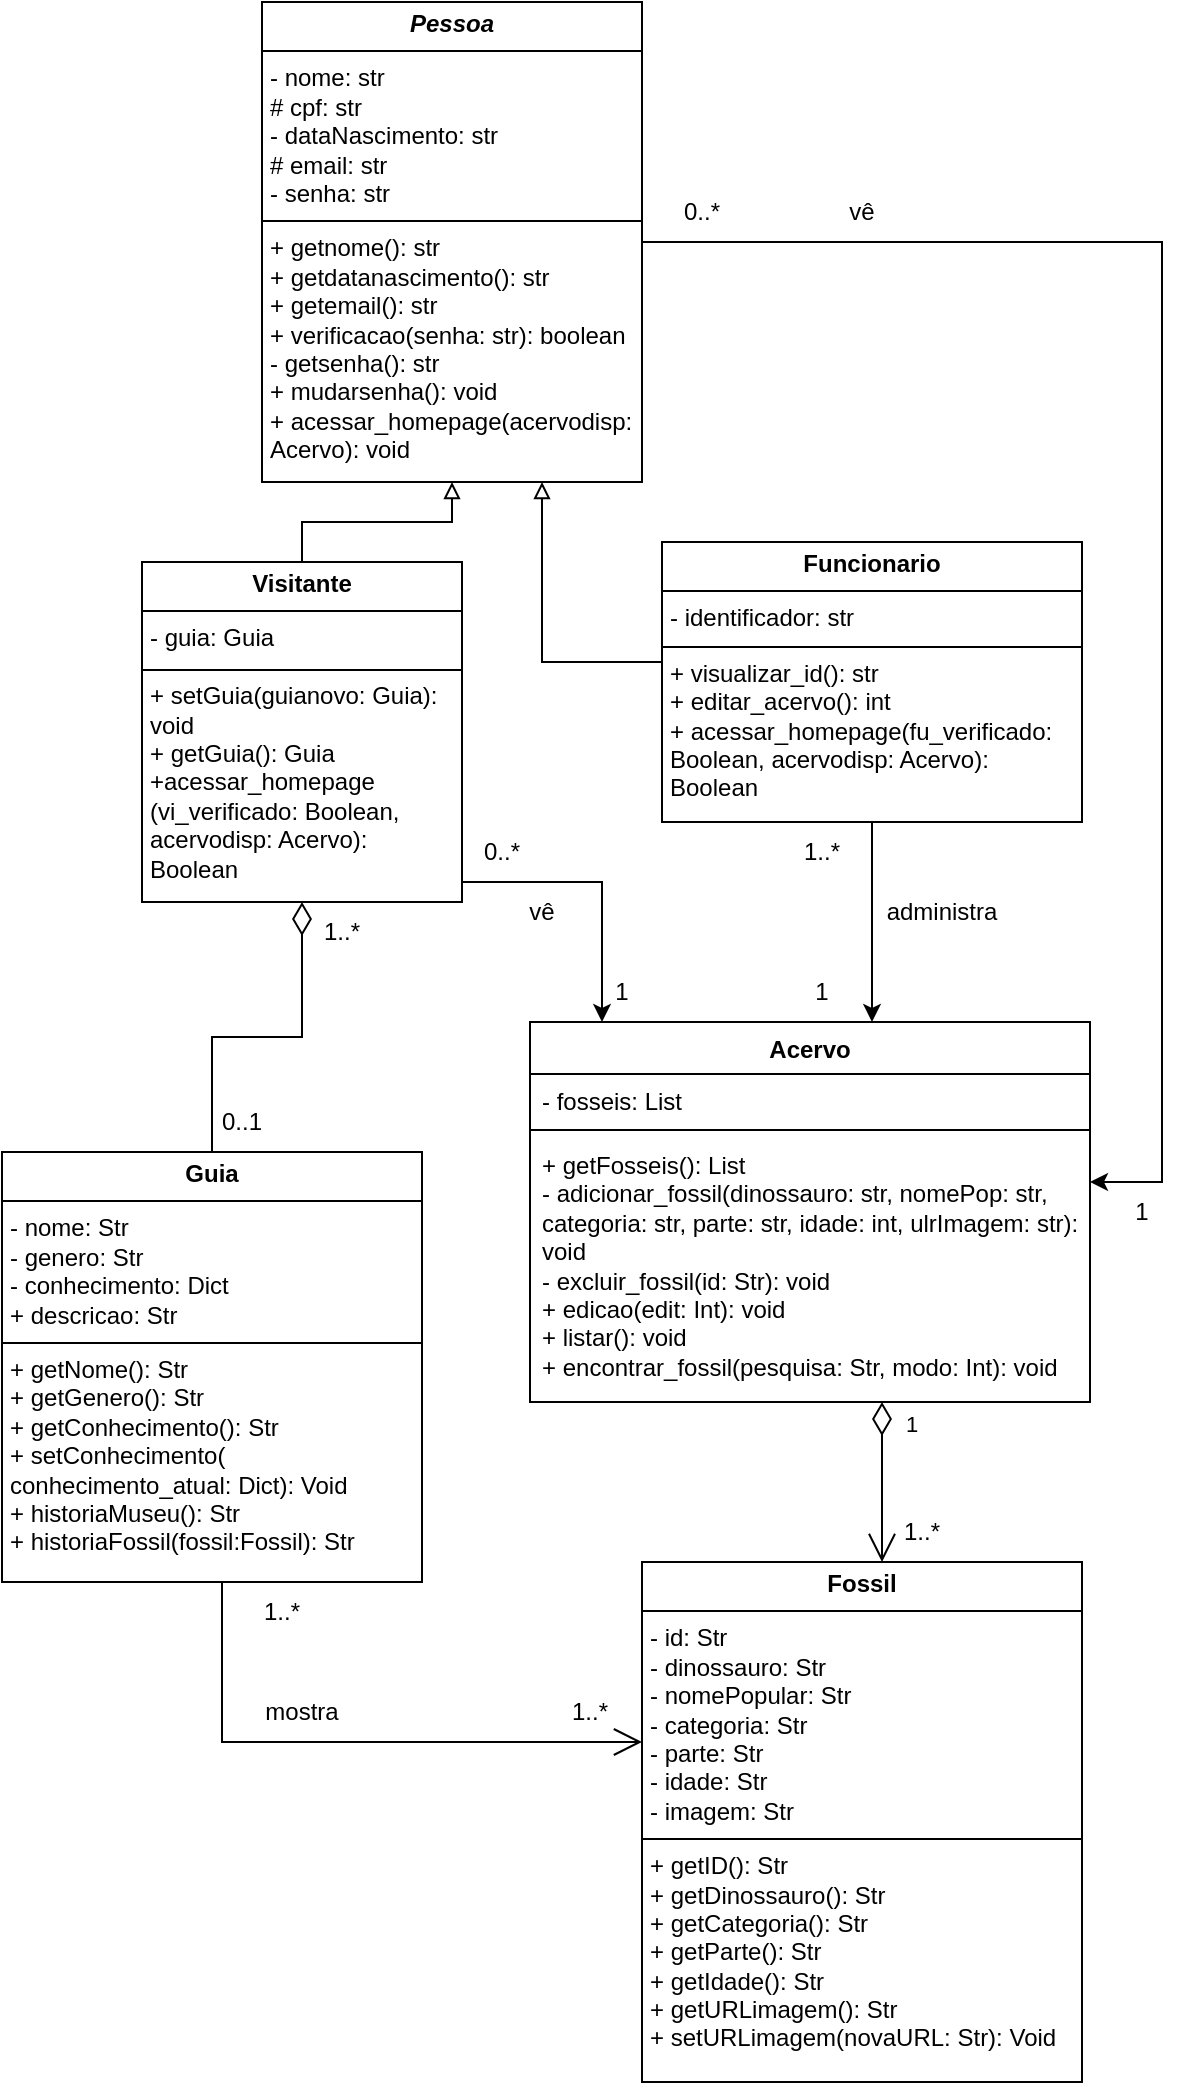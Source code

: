 <mxfile version="25.0.3">
  <diagram name="Página-1" id="xMBLjgHwu8_9Ey4e87Mu">
    <mxGraphModel dx="956" dy="387" grid="1" gridSize="10" guides="1" tooltips="1" connect="1" arrows="1" fold="1" page="1" pageScale="1" pageWidth="827" pageHeight="1169" math="0" shadow="0">
      <root>
        <mxCell id="0" />
        <mxCell id="1" parent="0" />
        <mxCell id="WWB1QtBmt00bxEmmquas-6" style="edgeStyle=orthogonalEdgeStyle;rounded=0;orthogonalLoop=1;jettySize=auto;html=1;" edge="1" parent="1" source="QGTMMUV1N1az6ob_RiHV-1" target="ZSzZyokpukPjl3Q3LuYp-4">
          <mxGeometry relative="1" as="geometry">
            <Array as="points">
              <mxPoint x="730" y="130" />
              <mxPoint x="730" y="600" />
            </Array>
          </mxGeometry>
        </mxCell>
        <mxCell id="QGTMMUV1N1az6ob_RiHV-1" value="&lt;p style=&quot;margin:0px;margin-top:4px;text-align:center;&quot;&gt;&lt;b&gt;&lt;i&gt;Pessoa&lt;/i&gt;&lt;/b&gt;&lt;/p&gt;&lt;hr size=&quot;1&quot; style=&quot;border-style:solid;&quot;&gt;&lt;p style=&quot;margin:0px;margin-left:4px;&quot;&gt;- nome: str&lt;/p&gt;&lt;p style=&quot;margin:0px;margin-left:4px;&quot;&gt;# cpf: str&lt;/p&gt;&lt;p style=&quot;margin:0px;margin-left:4px;&quot;&gt;- dataNascimento: str&lt;/p&gt;&lt;p style=&quot;margin:0px;margin-left:4px;&quot;&gt;# email: str&lt;/p&gt;&lt;p style=&quot;margin:0px;margin-left:4px;&quot;&gt;- senha: str&lt;/p&gt;&lt;hr size=&quot;1&quot; style=&quot;border-style:solid;&quot;&gt;&lt;p style=&quot;margin:0px;margin-left:4px;&quot;&gt;&lt;span style=&quot;background-color: initial;&quot;&gt;+ getnome(): str&lt;/span&gt;&lt;/p&gt;&lt;p style=&quot;margin:0px;margin-left:4px;&quot;&gt;&lt;span style=&quot;background-color: initial;&quot;&gt;+ getdatanascimento(): str&lt;/span&gt;&lt;/p&gt;&lt;p style=&quot;margin:0px;margin-left:4px;&quot;&gt;&lt;span style=&quot;background-color: initial;&quot;&gt;+ getemail(): str&lt;/span&gt;&lt;/p&gt;&lt;p style=&quot;margin:0px;margin-left:4px;&quot;&gt;&lt;span style=&quot;background-color: initial;&quot;&gt;+ verificacao(senha: str): boolean&lt;/span&gt;&lt;/p&gt;&lt;p style=&quot;margin:0px;margin-left:4px;&quot;&gt;&lt;span style=&quot;background-color: initial;&quot;&gt;- getsenha(): str&lt;/span&gt;&lt;/p&gt;&lt;p style=&quot;margin:0px;margin-left:4px;&quot;&gt;&lt;span style=&quot;background-color: initial;&quot;&gt;+ mudarsenha(): void&lt;/span&gt;&lt;/p&gt;&lt;p style=&quot;margin:0px;margin-left:4px;&quot;&gt;+ acessar_homepage(acervodisp: Acervo): void&lt;/p&gt;" style="verticalAlign=top;align=left;overflow=fill;html=1;whiteSpace=wrap;" parent="1" vertex="1">
          <mxGeometry x="280" y="10" width="190" height="240" as="geometry" />
        </mxCell>
        <mxCell id="ZSzZyokpukPjl3Q3LuYp-15" style="edgeStyle=orthogonalEdgeStyle;rounded=0;orthogonalLoop=1;jettySize=auto;html=1;endArrow=none;endFill=0;startArrow=diamondThin;startFill=0;endSize=12;startSize=14;" parent="1" source="QGTMMUV1N1az6ob_RiHV-2" target="QGTMMUV1N1az6ob_RiHV-6" edge="1">
          <mxGeometry relative="1" as="geometry" />
        </mxCell>
        <mxCell id="WWB1QtBmt00bxEmmquas-5" style="edgeStyle=orthogonalEdgeStyle;rounded=0;orthogonalLoop=1;jettySize=auto;html=1;" edge="1" parent="1" source="QGTMMUV1N1az6ob_RiHV-2" target="ZSzZyokpukPjl3Q3LuYp-1">
          <mxGeometry relative="1" as="geometry">
            <Array as="points">
              <mxPoint x="450" y="450" />
            </Array>
          </mxGeometry>
        </mxCell>
        <mxCell id="QGTMMUV1N1az6ob_RiHV-2" value="&lt;p style=&quot;margin:0px;margin-top:4px;text-align:center;&quot;&gt;&lt;b&gt;Visitante&lt;/b&gt;&lt;/p&gt;&lt;hr size=&quot;1&quot; style=&quot;border-style:solid;&quot;&gt;&lt;p style=&quot;margin:0px;margin-left:4px;&quot;&gt;&lt;span style=&quot;background-color: initial;&quot;&gt;- guia: Guia&lt;/span&gt;&lt;/p&gt;&lt;p style=&quot;margin:0px;margin-left:4px;&quot;&gt;&lt;span style=&quot;background-color: initial;&quot;&gt;&lt;br&gt;&lt;/span&gt;&lt;/p&gt;&lt;p style=&quot;margin:0px;margin-left:4px;&quot;&gt;&lt;span style=&quot;background-color: initial;&quot;&gt;+ setGuia(guianovo: Guia): void&lt;/span&gt;&lt;/p&gt;&lt;p style=&quot;margin:0px;margin-left:4px;&quot;&gt;&lt;span style=&quot;background-color: initial;&quot;&gt;+ getGuia(): Guia&lt;/span&gt;&lt;/p&gt;&lt;p style=&quot;margin:0px;margin-left:4px;&quot;&gt;+acessar_homepage (vi_verificado: Boolean, acervodisp: Acervo): Boolean&lt;/p&gt;&lt;p style=&quot;margin:0px;margin-left:4px;&quot;&gt;&lt;br&gt;&lt;/p&gt;" style="verticalAlign=top;align=left;overflow=fill;html=1;whiteSpace=wrap;" parent="1" vertex="1">
          <mxGeometry x="220" y="290" width="160" height="170" as="geometry" />
        </mxCell>
        <mxCell id="ZSzZyokpukPjl3Q3LuYp-9" style="edgeStyle=orthogonalEdgeStyle;rounded=0;orthogonalLoop=1;jettySize=auto;html=1;endArrow=block;endFill=0;" parent="1" source="QGTMMUV1N1az6ob_RiHV-4" target="QGTMMUV1N1az6ob_RiHV-1" edge="1">
          <mxGeometry relative="1" as="geometry">
            <Array as="points">
              <mxPoint x="420" y="340" />
            </Array>
          </mxGeometry>
        </mxCell>
        <mxCell id="WWB1QtBmt00bxEmmquas-4" style="edgeStyle=orthogonalEdgeStyle;rounded=0;orthogonalLoop=1;jettySize=auto;html=1;" edge="1" parent="1" source="QGTMMUV1N1az6ob_RiHV-4" target="ZSzZyokpukPjl3Q3LuYp-1">
          <mxGeometry relative="1" as="geometry">
            <Array as="points">
              <mxPoint x="585" y="500" />
              <mxPoint x="585" y="500" />
            </Array>
          </mxGeometry>
        </mxCell>
        <mxCell id="QGTMMUV1N1az6ob_RiHV-4" value="&lt;p style=&quot;margin:0px;margin-top:4px;text-align:center;&quot;&gt;&lt;b&gt;Funcionario&lt;/b&gt;&lt;/p&gt;&lt;hr size=&quot;1&quot; style=&quot;border-style:solid;&quot;&gt;&lt;p style=&quot;margin:0px;margin-left:4px;&quot;&gt;- identificador: str&lt;/p&gt;&lt;hr size=&quot;1&quot; style=&quot;border-style:solid;&quot;&gt;&lt;p style=&quot;margin:0px;margin-left:4px;&quot;&gt;+ visualizar_id(): str&lt;/p&gt;&lt;p style=&quot;margin:0px;margin-left:4px;&quot;&gt;+ editar_acervo(): int&lt;/p&gt;&lt;p style=&quot;margin:0px;margin-left:4px;&quot;&gt;+ acessar_homepage(fu_verificado: Boolean, acervodisp: Acervo): Boolean&lt;/p&gt;" style="verticalAlign=top;align=left;overflow=fill;html=1;whiteSpace=wrap;" parent="1" vertex="1">
          <mxGeometry x="480" y="280" width="210" height="140" as="geometry" />
        </mxCell>
        <mxCell id="WWB1QtBmt00bxEmmquas-3" style="edgeStyle=orthogonalEdgeStyle;rounded=0;orthogonalLoop=1;jettySize=auto;html=1;endArrow=open;endFill=0;strokeWidth=1;startSize=14;endSize=12;" edge="1" parent="1" source="QGTMMUV1N1az6ob_RiHV-6" target="QGTMMUV1N1az6ob_RiHV-7">
          <mxGeometry relative="1" as="geometry">
            <Array as="points">
              <mxPoint x="260" y="880" />
            </Array>
          </mxGeometry>
        </mxCell>
        <mxCell id="QGTMMUV1N1az6ob_RiHV-6" value="&lt;p style=&quot;margin:0px;margin-top:4px;text-align:center;&quot;&gt;&lt;b&gt;Guia&lt;/b&gt;&lt;/p&gt;&lt;hr size=&quot;1&quot; style=&quot;border-style:solid;&quot;&gt;&lt;p style=&quot;margin:0px;margin-left:4px;&quot;&gt;- nome: Str&lt;/p&gt;&lt;p style=&quot;margin:0px;margin-left:4px;&quot;&gt;- genero: Str&lt;/p&gt;&lt;p style=&quot;margin:0px;margin-left:4px;&quot;&gt;- conhecimento: Dict&lt;/p&gt;&lt;p style=&quot;margin:0px;margin-left:4px;&quot;&gt;+ descricao: Str&lt;/p&gt;&lt;hr size=&quot;1&quot; style=&quot;border-style:solid;&quot;&gt;&lt;p style=&quot;margin:0px;margin-left:4px;&quot;&gt;+ getNome(): Str&lt;/p&gt;&lt;p style=&quot;margin:0px;margin-left:4px;&quot;&gt;+ getGenero(): Str&lt;/p&gt;&lt;p style=&quot;margin:0px;margin-left:4px;&quot;&gt;+ getConhecimento(): Str&lt;/p&gt;&lt;p style=&quot;margin:0px;margin-left:4px;&quot;&gt;+ setConhecimento( conhecimento_atual: Dict): Void&lt;/p&gt;&lt;p style=&quot;margin:0px;margin-left:4px;&quot;&gt;+ historiaMuseu(): Str&lt;/p&gt;&lt;p style=&quot;margin:0px;margin-left:4px;&quot;&gt;+ historiaFossil(fossil:Fossil): Str&lt;/p&gt;" style="verticalAlign=top;align=left;overflow=fill;html=1;whiteSpace=wrap;" parent="1" vertex="1">
          <mxGeometry x="150" y="585" width="210" height="215" as="geometry" />
        </mxCell>
        <mxCell id="QGTMMUV1N1az6ob_RiHV-7" value="&lt;p style=&quot;margin:0px;margin-top:4px;text-align:center;&quot;&gt;&lt;b&gt;Fossil&lt;/b&gt;&lt;/p&gt;&lt;hr size=&quot;1&quot; style=&quot;border-style:solid;&quot;&gt;&lt;p style=&quot;margin:0px;margin-left:4px;&quot;&gt;- id: Str&lt;/p&gt;&lt;p style=&quot;margin:0px;margin-left:4px;&quot;&gt;- dinossauro: Str&lt;/p&gt;&lt;p style=&quot;margin:0px;margin-left:4px;&quot;&gt;- nomePopular: Str&lt;/p&gt;&lt;p style=&quot;margin:0px;margin-left:4px;&quot;&gt;- categoria: Str&lt;/p&gt;&lt;p style=&quot;margin:0px;margin-left:4px;&quot;&gt;- parte: Str&lt;/p&gt;&lt;p style=&quot;margin:0px;margin-left:4px;&quot;&gt;- idade: Str&lt;/p&gt;&lt;p style=&quot;margin:0px;margin-left:4px;&quot;&gt;- imagem: Str&lt;/p&gt;&lt;hr size=&quot;1&quot; style=&quot;border-style:solid;&quot;&gt;&lt;p style=&quot;margin:0px;margin-left:4px;&quot;&gt;+ getID(): Str&lt;/p&gt;&lt;p style=&quot;margin:0px;margin-left:4px;&quot;&gt;+ getDinossauro(): Str&lt;/p&gt;&lt;p style=&quot;margin:0px;margin-left:4px;&quot;&gt;+ getCategoria(): Str&lt;/p&gt;&lt;p style=&quot;margin:0px;margin-left:4px;&quot;&gt;+ getParte(): Str&lt;/p&gt;&lt;p style=&quot;margin:0px;margin-left:4px;&quot;&gt;+ getIdade(): Str&lt;/p&gt;&lt;p style=&quot;margin:0px;margin-left:4px;&quot;&gt;+ getURLimagem(): Str&lt;/p&gt;&lt;p style=&quot;margin:0px;margin-left:4px;&quot;&gt;+ setURLimagem(novaURL: Str): Void&lt;/p&gt;" style="verticalAlign=top;align=left;overflow=fill;html=1;whiteSpace=wrap;" parent="1" vertex="1">
          <mxGeometry x="470" y="790" width="220" height="260" as="geometry" />
        </mxCell>
        <mxCell id="ZSzZyokpukPjl3Q3LuYp-1" value="Acervo" style="swimlane;fontStyle=1;align=center;verticalAlign=top;childLayout=stackLayout;horizontal=1;startSize=26;horizontalStack=0;resizeParent=1;resizeParentMax=0;resizeLast=0;collapsible=1;marginBottom=0;whiteSpace=wrap;html=1;" parent="1" vertex="1">
          <mxGeometry x="414" y="520" width="280" height="190" as="geometry">
            <mxRectangle x="414" y="370" width="80" height="30" as="alternateBounds" />
          </mxGeometry>
        </mxCell>
        <mxCell id="ZSzZyokpukPjl3Q3LuYp-2" value="&lt;div&gt;&lt;span style=&quot;background-color: initial;&quot;&gt;- fosseis: List&lt;/span&gt;&lt;/div&gt;&lt;div&gt;&lt;span style=&quot;background-color: initial;&quot;&gt;&lt;br&gt;&lt;/span&gt;&lt;/div&gt;&lt;div&gt;&lt;span style=&quot;background-color: initial;&quot;&gt;&lt;br&gt;&lt;/span&gt;&lt;/div&gt;" style="text;strokeColor=none;fillColor=none;align=left;verticalAlign=top;spacingLeft=4;spacingRight=4;overflow=hidden;rotatable=0;points=[[0,0.5],[1,0.5]];portConstraint=eastwest;whiteSpace=wrap;html=1;" parent="ZSzZyokpukPjl3Q3LuYp-1" vertex="1">
          <mxGeometry y="26" width="280" height="24" as="geometry" />
        </mxCell>
        <mxCell id="ZSzZyokpukPjl3Q3LuYp-3" value="" style="line;strokeWidth=1;fillColor=none;align=left;verticalAlign=middle;spacingTop=-1;spacingLeft=3;spacingRight=3;rotatable=0;labelPosition=right;points=[];portConstraint=eastwest;strokeColor=inherit;" parent="ZSzZyokpukPjl3Q3LuYp-1" vertex="1">
          <mxGeometry y="50" width="280" height="8" as="geometry" />
        </mxCell>
        <mxCell id="ZSzZyokpukPjl3Q3LuYp-4" value="&lt;div&gt;+ getFosseis(): List&lt;/div&gt;- adicionar_fossil(dinossauro: str, nomePop: str, categoria: str, parte: str, idade: int, ulrImagem: str): void&lt;div&gt;- excluir_fossil(id: Str): void&lt;/div&gt;&lt;div&gt;+ edicao(edit: Int): void&lt;/div&gt;&lt;div&gt;+ listar(): void&lt;/div&gt;&lt;div&gt;+ encontrar_fossil(pesquisa: Str, modo: Int): void&lt;/div&gt;&lt;div&gt;&lt;br&gt;&lt;/div&gt;&lt;div&gt;&lt;br&gt;&lt;/div&gt;" style="text;strokeColor=none;fillColor=none;align=left;verticalAlign=top;spacingLeft=4;spacingRight=4;overflow=hidden;rotatable=0;points=[[0,0.5],[1,0.5]];portConstraint=eastwest;whiteSpace=wrap;html=1;" parent="ZSzZyokpukPjl3Q3LuYp-1" vertex="1">
          <mxGeometry y="58" width="280" height="132" as="geometry" />
        </mxCell>
        <mxCell id="ZSzZyokpukPjl3Q3LuYp-10" style="edgeStyle=orthogonalEdgeStyle;rounded=0;orthogonalLoop=1;jettySize=auto;html=1;endArrow=block;endFill=0;" parent="1" source="QGTMMUV1N1az6ob_RiHV-2" target="QGTMMUV1N1az6ob_RiHV-1" edge="1">
          <mxGeometry relative="1" as="geometry" />
        </mxCell>
        <mxCell id="ZSzZyokpukPjl3Q3LuYp-11" value="" style="line;strokeWidth=1;fillColor=none;align=left;verticalAlign=middle;spacingTop=-1;spacingLeft=3;spacingRight=3;rotatable=0;labelPosition=right;points=[];portConstraint=eastwest;strokeColor=inherit;" parent="1" vertex="1">
          <mxGeometry x="220" y="340" width="160" height="8" as="geometry" />
        </mxCell>
        <mxCell id="ZSzZyokpukPjl3Q3LuYp-14" value="1" style="endArrow=open;html=1;endSize=12;startArrow=diamondThin;startSize=14;startFill=0;edgeStyle=orthogonalEdgeStyle;align=left;verticalAlign=bottom;rounded=0;endFill=0;" parent="1" source="ZSzZyokpukPjl3Q3LuYp-4" target="QGTMMUV1N1az6ob_RiHV-7" edge="1">
          <mxGeometry x="-0.5" y="10" relative="1" as="geometry">
            <mxPoint x="450" y="630" as="sourcePoint" />
            <mxPoint x="610" y="630" as="targetPoint" />
            <Array as="points">
              <mxPoint x="590" y="740" />
              <mxPoint x="590" y="740" />
            </Array>
            <mxPoint as="offset" />
          </mxGeometry>
        </mxCell>
        <mxCell id="WWB1QtBmt00bxEmmquas-7" value="1..*" style="text;html=1;align=center;verticalAlign=middle;whiteSpace=wrap;rounded=0;" vertex="1" parent="1">
          <mxGeometry x="290" y="460" width="60" height="30" as="geometry" />
        </mxCell>
        <mxCell id="WWB1QtBmt00bxEmmquas-8" value="0..1" style="text;html=1;align=center;verticalAlign=middle;whiteSpace=wrap;rounded=0;" vertex="1" parent="1">
          <mxGeometry x="240" y="555" width="60" height="30" as="geometry" />
        </mxCell>
        <mxCell id="WWB1QtBmt00bxEmmquas-9" value="1..*" style="text;html=1;align=center;verticalAlign=middle;whiteSpace=wrap;rounded=0;" vertex="1" parent="1">
          <mxGeometry x="580" y="760" width="60" height="30" as="geometry" />
        </mxCell>
        <mxCell id="WWB1QtBmt00bxEmmquas-10" value="mostra" style="text;html=1;align=center;verticalAlign=middle;whiteSpace=wrap;rounded=0;" vertex="1" parent="1">
          <mxGeometry x="270" y="850" width="60" height="30" as="geometry" />
        </mxCell>
        <mxCell id="WWB1QtBmt00bxEmmquas-11" value="1..*" style="text;html=1;align=center;verticalAlign=middle;whiteSpace=wrap;rounded=0;" vertex="1" parent="1">
          <mxGeometry x="260" y="800" width="60" height="30" as="geometry" />
        </mxCell>
        <mxCell id="WWB1QtBmt00bxEmmquas-12" value="1..*" style="text;html=1;align=center;verticalAlign=middle;whiteSpace=wrap;rounded=0;" vertex="1" parent="1">
          <mxGeometry x="414" y="850" width="60" height="30" as="geometry" />
        </mxCell>
        <mxCell id="WWB1QtBmt00bxEmmquas-13" value="vê" style="text;html=1;align=center;verticalAlign=middle;whiteSpace=wrap;rounded=0;" vertex="1" parent="1">
          <mxGeometry x="390" y="450" width="60" height="30" as="geometry" />
        </mxCell>
        <mxCell id="WWB1QtBmt00bxEmmquas-14" value="0..*" style="text;html=1;align=center;verticalAlign=middle;whiteSpace=wrap;rounded=0;" vertex="1" parent="1">
          <mxGeometry x="370" y="420" width="60" height="30" as="geometry" />
        </mxCell>
        <mxCell id="WWB1QtBmt00bxEmmquas-16" value="1" style="text;html=1;align=center;verticalAlign=middle;whiteSpace=wrap;rounded=0;" vertex="1" parent="1">
          <mxGeometry x="430" y="490" width="60" height="30" as="geometry" />
        </mxCell>
        <mxCell id="WWB1QtBmt00bxEmmquas-17" value="1" style="text;html=1;align=center;verticalAlign=middle;whiteSpace=wrap;rounded=0;" vertex="1" parent="1">
          <mxGeometry x="530" y="490" width="60" height="30" as="geometry" />
        </mxCell>
        <mxCell id="WWB1QtBmt00bxEmmquas-18" value="1..*" style="text;html=1;align=center;verticalAlign=middle;whiteSpace=wrap;rounded=0;" vertex="1" parent="1">
          <mxGeometry x="530" y="420" width="60" height="30" as="geometry" />
        </mxCell>
        <mxCell id="WWB1QtBmt00bxEmmquas-19" value="administra" style="text;html=1;align=center;verticalAlign=middle;whiteSpace=wrap;rounded=0;" vertex="1" parent="1">
          <mxGeometry x="590" y="450" width="60" height="30" as="geometry" />
        </mxCell>
        <mxCell id="WWB1QtBmt00bxEmmquas-20" value="vê" style="text;html=1;align=center;verticalAlign=middle;whiteSpace=wrap;rounded=0;" vertex="1" parent="1">
          <mxGeometry x="550" y="100" width="60" height="30" as="geometry" />
        </mxCell>
        <mxCell id="WWB1QtBmt00bxEmmquas-21" value="0..*" style="text;html=1;align=center;verticalAlign=middle;whiteSpace=wrap;rounded=0;" vertex="1" parent="1">
          <mxGeometry x="470" y="100" width="60" height="30" as="geometry" />
        </mxCell>
        <mxCell id="WWB1QtBmt00bxEmmquas-22" value="1" style="text;html=1;align=center;verticalAlign=middle;whiteSpace=wrap;rounded=0;" vertex="1" parent="1">
          <mxGeometry x="690" y="600" width="60" height="30" as="geometry" />
        </mxCell>
      </root>
    </mxGraphModel>
  </diagram>
</mxfile>

